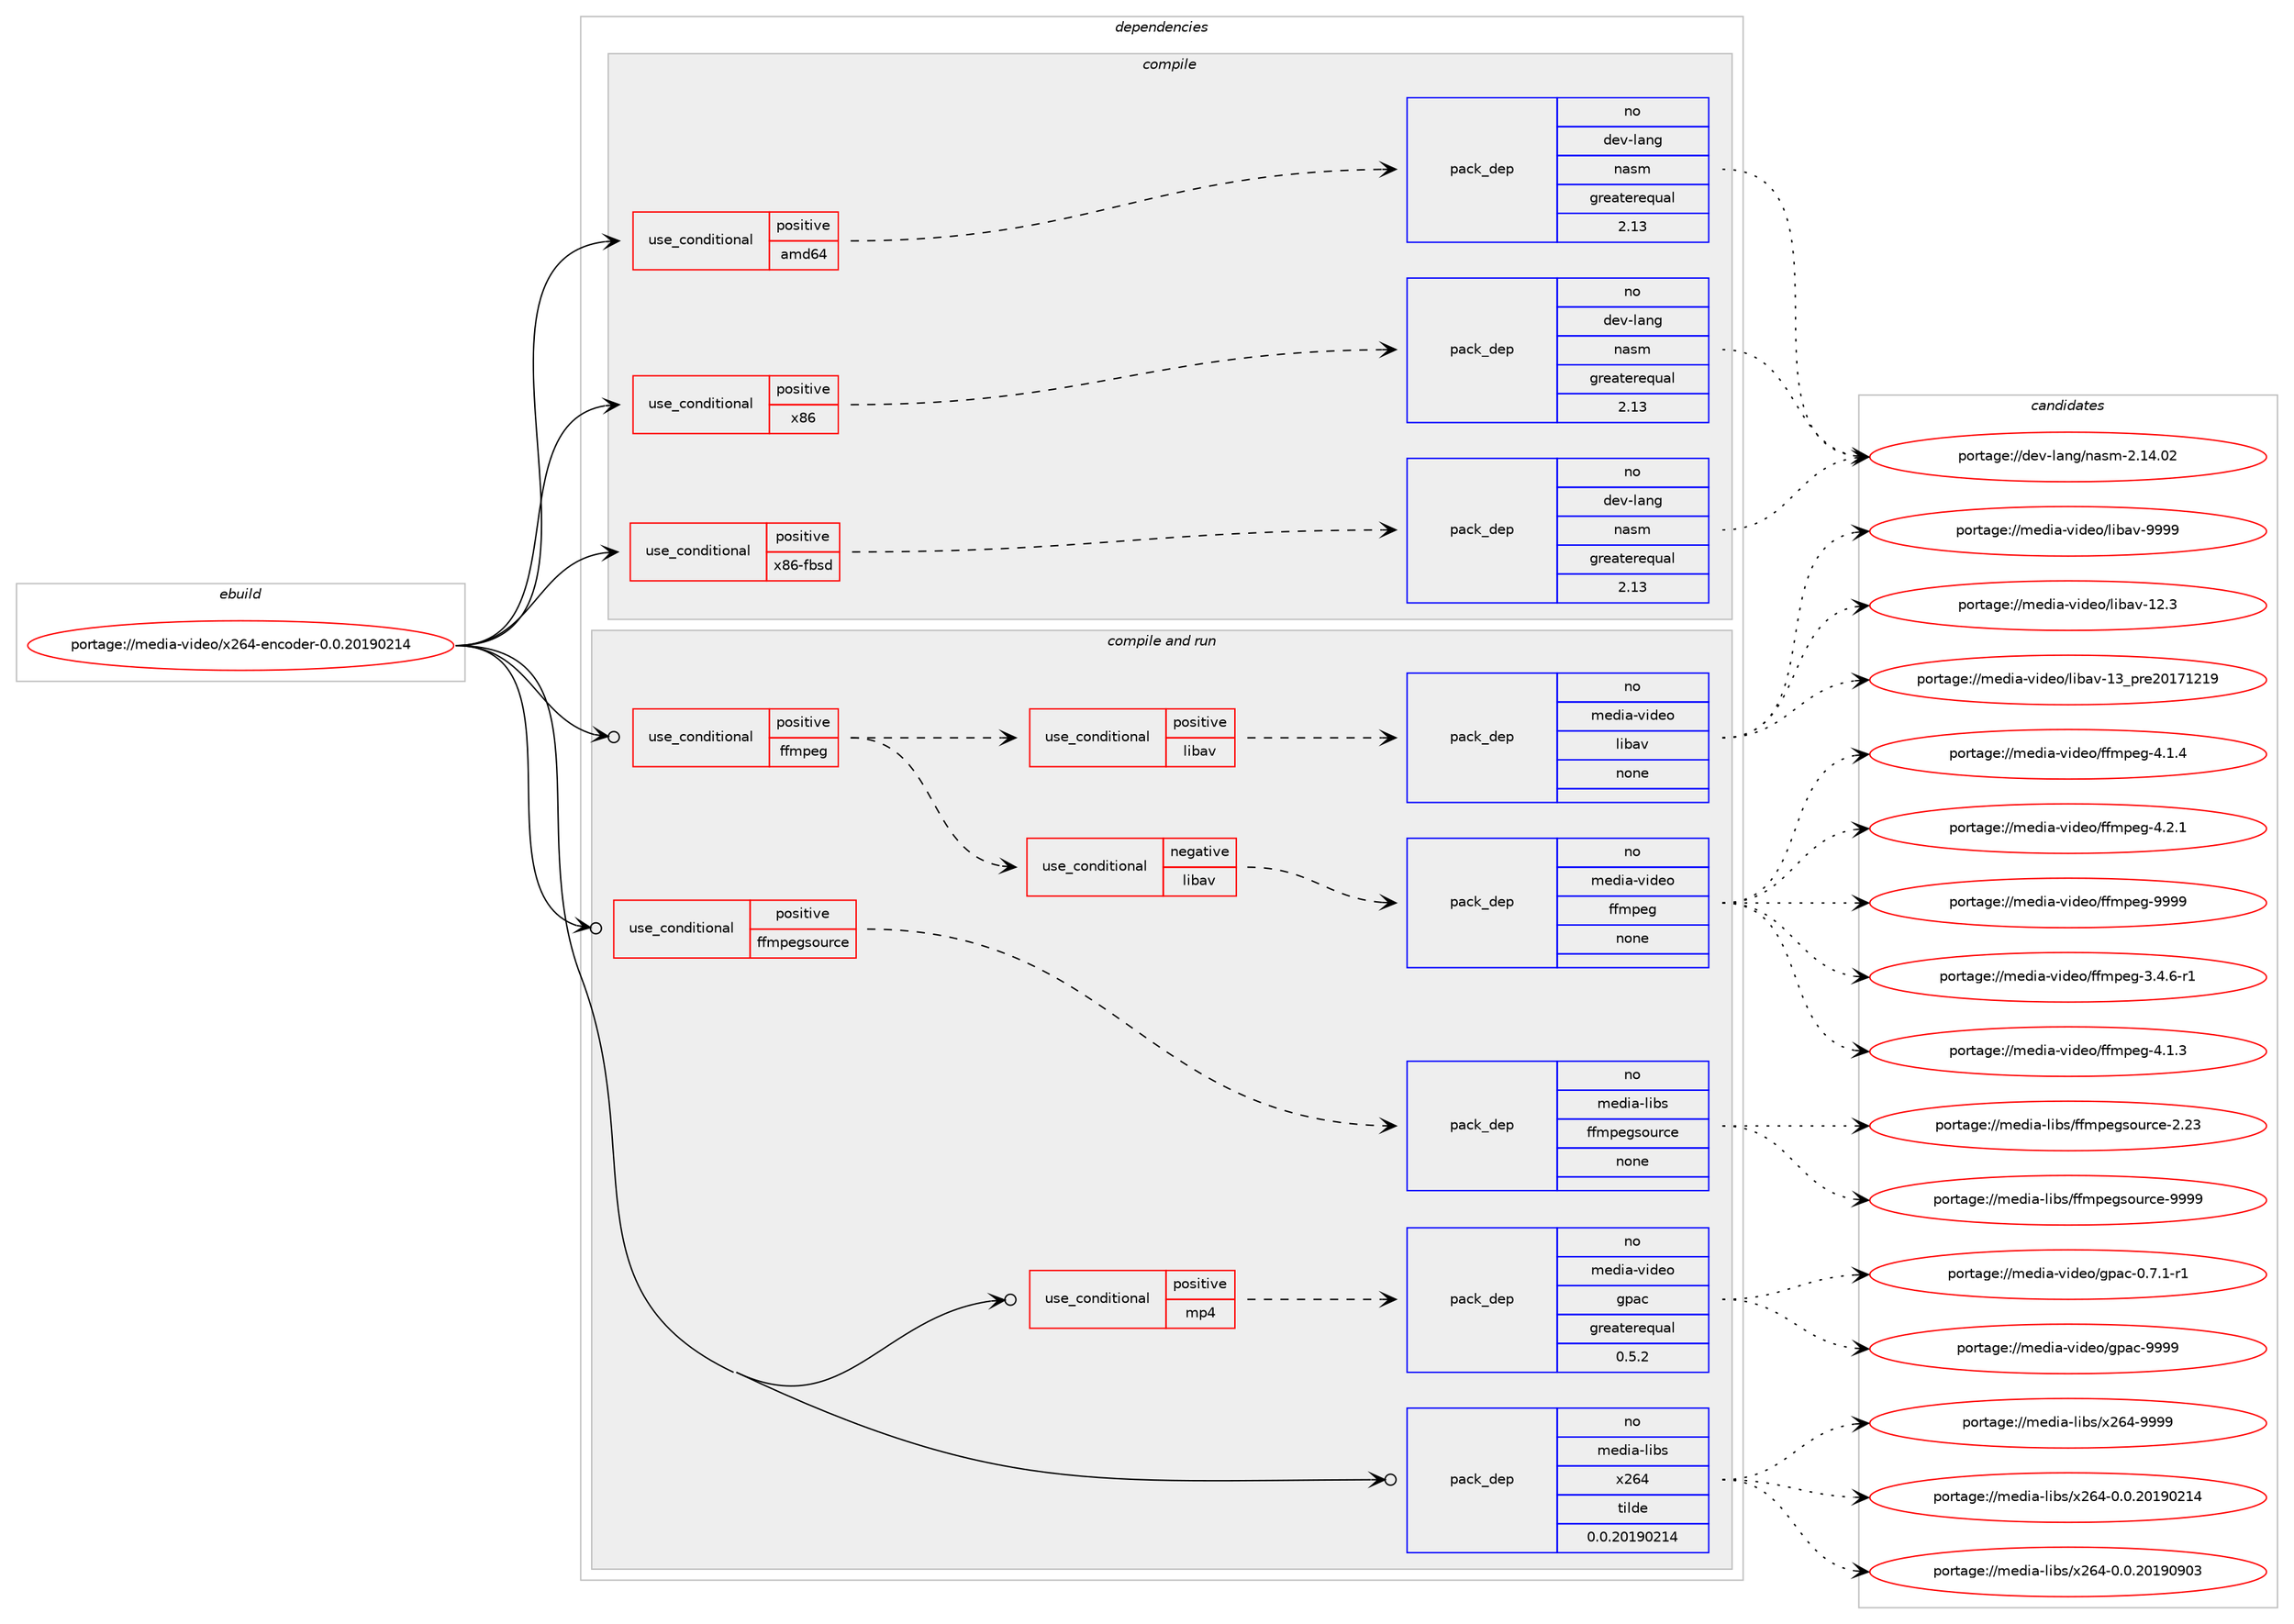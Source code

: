 digraph prolog {

# *************
# Graph options
# *************

newrank=true;
concentrate=true;
compound=true;
graph [rankdir=LR,fontname=Helvetica,fontsize=10,ranksep=1.5];#, ranksep=2.5, nodesep=0.2];
edge  [arrowhead=vee];
node  [fontname=Helvetica,fontsize=10];

# **********
# The ebuild
# **********

subgraph cluster_leftcol {
color=gray;
rank=same;
label=<<i>ebuild</i>>;
id [label="portage://media-video/x264-encoder-0.0.20190214", color=red, width=4, href="../media-video/x264-encoder-0.0.20190214.svg"];
}

# ****************
# The dependencies
# ****************

subgraph cluster_midcol {
color=gray;
label=<<i>dependencies</i>>;
subgraph cluster_compile {
fillcolor="#eeeeee";
style=filled;
label=<<i>compile</i>>;
subgraph cond85873 {
dependency344178 [label=<<TABLE BORDER="0" CELLBORDER="1" CELLSPACING="0" CELLPADDING="4"><TR><TD ROWSPAN="3" CELLPADDING="10">use_conditional</TD></TR><TR><TD>positive</TD></TR><TR><TD>amd64</TD></TR></TABLE>>, shape=none, color=red];
subgraph pack252679 {
dependency344179 [label=<<TABLE BORDER="0" CELLBORDER="1" CELLSPACING="0" CELLPADDING="4" WIDTH="220"><TR><TD ROWSPAN="6" CELLPADDING="30">pack_dep</TD></TR><TR><TD WIDTH="110">no</TD></TR><TR><TD>dev-lang</TD></TR><TR><TD>nasm</TD></TR><TR><TD>greaterequal</TD></TR><TR><TD>2.13</TD></TR></TABLE>>, shape=none, color=blue];
}
dependency344178:e -> dependency344179:w [weight=20,style="dashed",arrowhead="vee"];
}
id:e -> dependency344178:w [weight=20,style="solid",arrowhead="vee"];
subgraph cond85874 {
dependency344180 [label=<<TABLE BORDER="0" CELLBORDER="1" CELLSPACING="0" CELLPADDING="4"><TR><TD ROWSPAN="3" CELLPADDING="10">use_conditional</TD></TR><TR><TD>positive</TD></TR><TR><TD>x86</TD></TR></TABLE>>, shape=none, color=red];
subgraph pack252680 {
dependency344181 [label=<<TABLE BORDER="0" CELLBORDER="1" CELLSPACING="0" CELLPADDING="4" WIDTH="220"><TR><TD ROWSPAN="6" CELLPADDING="30">pack_dep</TD></TR><TR><TD WIDTH="110">no</TD></TR><TR><TD>dev-lang</TD></TR><TR><TD>nasm</TD></TR><TR><TD>greaterequal</TD></TR><TR><TD>2.13</TD></TR></TABLE>>, shape=none, color=blue];
}
dependency344180:e -> dependency344181:w [weight=20,style="dashed",arrowhead="vee"];
}
id:e -> dependency344180:w [weight=20,style="solid",arrowhead="vee"];
subgraph cond85875 {
dependency344182 [label=<<TABLE BORDER="0" CELLBORDER="1" CELLSPACING="0" CELLPADDING="4"><TR><TD ROWSPAN="3" CELLPADDING="10">use_conditional</TD></TR><TR><TD>positive</TD></TR><TR><TD>x86-fbsd</TD></TR></TABLE>>, shape=none, color=red];
subgraph pack252681 {
dependency344183 [label=<<TABLE BORDER="0" CELLBORDER="1" CELLSPACING="0" CELLPADDING="4" WIDTH="220"><TR><TD ROWSPAN="6" CELLPADDING="30">pack_dep</TD></TR><TR><TD WIDTH="110">no</TD></TR><TR><TD>dev-lang</TD></TR><TR><TD>nasm</TD></TR><TR><TD>greaterequal</TD></TR><TR><TD>2.13</TD></TR></TABLE>>, shape=none, color=blue];
}
dependency344182:e -> dependency344183:w [weight=20,style="dashed",arrowhead="vee"];
}
id:e -> dependency344182:w [weight=20,style="solid",arrowhead="vee"];
}
subgraph cluster_compileandrun {
fillcolor="#eeeeee";
style=filled;
label=<<i>compile and run</i>>;
subgraph cond85876 {
dependency344184 [label=<<TABLE BORDER="0" CELLBORDER="1" CELLSPACING="0" CELLPADDING="4"><TR><TD ROWSPAN="3" CELLPADDING="10">use_conditional</TD></TR><TR><TD>positive</TD></TR><TR><TD>ffmpeg</TD></TR></TABLE>>, shape=none, color=red];
subgraph cond85877 {
dependency344185 [label=<<TABLE BORDER="0" CELLBORDER="1" CELLSPACING="0" CELLPADDING="4"><TR><TD ROWSPAN="3" CELLPADDING="10">use_conditional</TD></TR><TR><TD>negative</TD></TR><TR><TD>libav</TD></TR></TABLE>>, shape=none, color=red];
subgraph pack252682 {
dependency344186 [label=<<TABLE BORDER="0" CELLBORDER="1" CELLSPACING="0" CELLPADDING="4" WIDTH="220"><TR><TD ROWSPAN="6" CELLPADDING="30">pack_dep</TD></TR><TR><TD WIDTH="110">no</TD></TR><TR><TD>media-video</TD></TR><TR><TD>ffmpeg</TD></TR><TR><TD>none</TD></TR><TR><TD></TD></TR></TABLE>>, shape=none, color=blue];
}
dependency344185:e -> dependency344186:w [weight=20,style="dashed",arrowhead="vee"];
}
dependency344184:e -> dependency344185:w [weight=20,style="dashed",arrowhead="vee"];
subgraph cond85878 {
dependency344187 [label=<<TABLE BORDER="0" CELLBORDER="1" CELLSPACING="0" CELLPADDING="4"><TR><TD ROWSPAN="3" CELLPADDING="10">use_conditional</TD></TR><TR><TD>positive</TD></TR><TR><TD>libav</TD></TR></TABLE>>, shape=none, color=red];
subgraph pack252683 {
dependency344188 [label=<<TABLE BORDER="0" CELLBORDER="1" CELLSPACING="0" CELLPADDING="4" WIDTH="220"><TR><TD ROWSPAN="6" CELLPADDING="30">pack_dep</TD></TR><TR><TD WIDTH="110">no</TD></TR><TR><TD>media-video</TD></TR><TR><TD>libav</TD></TR><TR><TD>none</TD></TR><TR><TD></TD></TR></TABLE>>, shape=none, color=blue];
}
dependency344187:e -> dependency344188:w [weight=20,style="dashed",arrowhead="vee"];
}
dependency344184:e -> dependency344187:w [weight=20,style="dashed",arrowhead="vee"];
}
id:e -> dependency344184:w [weight=20,style="solid",arrowhead="odotvee"];
subgraph cond85879 {
dependency344189 [label=<<TABLE BORDER="0" CELLBORDER="1" CELLSPACING="0" CELLPADDING="4"><TR><TD ROWSPAN="3" CELLPADDING="10">use_conditional</TD></TR><TR><TD>positive</TD></TR><TR><TD>ffmpegsource</TD></TR></TABLE>>, shape=none, color=red];
subgraph pack252684 {
dependency344190 [label=<<TABLE BORDER="0" CELLBORDER="1" CELLSPACING="0" CELLPADDING="4" WIDTH="220"><TR><TD ROWSPAN="6" CELLPADDING="30">pack_dep</TD></TR><TR><TD WIDTH="110">no</TD></TR><TR><TD>media-libs</TD></TR><TR><TD>ffmpegsource</TD></TR><TR><TD>none</TD></TR><TR><TD></TD></TR></TABLE>>, shape=none, color=blue];
}
dependency344189:e -> dependency344190:w [weight=20,style="dashed",arrowhead="vee"];
}
id:e -> dependency344189:w [weight=20,style="solid",arrowhead="odotvee"];
subgraph cond85880 {
dependency344191 [label=<<TABLE BORDER="0" CELLBORDER="1" CELLSPACING="0" CELLPADDING="4"><TR><TD ROWSPAN="3" CELLPADDING="10">use_conditional</TD></TR><TR><TD>positive</TD></TR><TR><TD>mp4</TD></TR></TABLE>>, shape=none, color=red];
subgraph pack252685 {
dependency344192 [label=<<TABLE BORDER="0" CELLBORDER="1" CELLSPACING="0" CELLPADDING="4" WIDTH="220"><TR><TD ROWSPAN="6" CELLPADDING="30">pack_dep</TD></TR><TR><TD WIDTH="110">no</TD></TR><TR><TD>media-video</TD></TR><TR><TD>gpac</TD></TR><TR><TD>greaterequal</TD></TR><TR><TD>0.5.2</TD></TR></TABLE>>, shape=none, color=blue];
}
dependency344191:e -> dependency344192:w [weight=20,style="dashed",arrowhead="vee"];
}
id:e -> dependency344191:w [weight=20,style="solid",arrowhead="odotvee"];
subgraph pack252686 {
dependency344193 [label=<<TABLE BORDER="0" CELLBORDER="1" CELLSPACING="0" CELLPADDING="4" WIDTH="220"><TR><TD ROWSPAN="6" CELLPADDING="30">pack_dep</TD></TR><TR><TD WIDTH="110">no</TD></TR><TR><TD>media-libs</TD></TR><TR><TD>x264</TD></TR><TR><TD>tilde</TD></TR><TR><TD>0.0.20190214</TD></TR></TABLE>>, shape=none, color=blue];
}
id:e -> dependency344193:w [weight=20,style="solid",arrowhead="odotvee"];
}
subgraph cluster_run {
fillcolor="#eeeeee";
style=filled;
label=<<i>run</i>>;
}
}

# **************
# The candidates
# **************

subgraph cluster_choices {
rank=same;
color=gray;
label=<<i>candidates</i>>;

subgraph choice252679 {
color=black;
nodesep=1;
choiceportage100101118451089711010347110971151094550464952464850 [label="portage://dev-lang/nasm-2.14.02", color=red, width=4,href="../dev-lang/nasm-2.14.02.svg"];
dependency344179:e -> choiceportage100101118451089711010347110971151094550464952464850:w [style=dotted,weight="100"];
}
subgraph choice252680 {
color=black;
nodesep=1;
choiceportage100101118451089711010347110971151094550464952464850 [label="portage://dev-lang/nasm-2.14.02", color=red, width=4,href="../dev-lang/nasm-2.14.02.svg"];
dependency344181:e -> choiceportage100101118451089711010347110971151094550464952464850:w [style=dotted,weight="100"];
}
subgraph choice252681 {
color=black;
nodesep=1;
choiceportage100101118451089711010347110971151094550464952464850 [label="portage://dev-lang/nasm-2.14.02", color=red, width=4,href="../dev-lang/nasm-2.14.02.svg"];
dependency344183:e -> choiceportage100101118451089711010347110971151094550464952464850:w [style=dotted,weight="100"];
}
subgraph choice252682 {
color=black;
nodesep=1;
choiceportage1091011001059745118105100101111471021021091121011034551465246544511449 [label="portage://media-video/ffmpeg-3.4.6-r1", color=red, width=4,href="../media-video/ffmpeg-3.4.6-r1.svg"];
choiceportage109101100105974511810510010111147102102109112101103455246494651 [label="portage://media-video/ffmpeg-4.1.3", color=red, width=4,href="../media-video/ffmpeg-4.1.3.svg"];
choiceportage109101100105974511810510010111147102102109112101103455246494652 [label="portage://media-video/ffmpeg-4.1.4", color=red, width=4,href="../media-video/ffmpeg-4.1.4.svg"];
choiceportage109101100105974511810510010111147102102109112101103455246504649 [label="portage://media-video/ffmpeg-4.2.1", color=red, width=4,href="../media-video/ffmpeg-4.2.1.svg"];
choiceportage1091011001059745118105100101111471021021091121011034557575757 [label="portage://media-video/ffmpeg-9999", color=red, width=4,href="../media-video/ffmpeg-9999.svg"];
dependency344186:e -> choiceportage1091011001059745118105100101111471021021091121011034551465246544511449:w [style=dotted,weight="100"];
dependency344186:e -> choiceportage109101100105974511810510010111147102102109112101103455246494651:w [style=dotted,weight="100"];
dependency344186:e -> choiceportage109101100105974511810510010111147102102109112101103455246494652:w [style=dotted,weight="100"];
dependency344186:e -> choiceportage109101100105974511810510010111147102102109112101103455246504649:w [style=dotted,weight="100"];
dependency344186:e -> choiceportage1091011001059745118105100101111471021021091121011034557575757:w [style=dotted,weight="100"];
}
subgraph choice252683 {
color=black;
nodesep=1;
choiceportage10910110010597451181051001011114710810598971184549504651 [label="portage://media-video/libav-12.3", color=red, width=4,href="../media-video/libav-12.3.svg"];
choiceportage1091011001059745118105100101111471081059897118454951951121141015048495549504957 [label="portage://media-video/libav-13_pre20171219", color=red, width=4,href="../media-video/libav-13_pre20171219.svg"];
choiceportage10910110010597451181051001011114710810598971184557575757 [label="portage://media-video/libav-9999", color=red, width=4,href="../media-video/libav-9999.svg"];
dependency344188:e -> choiceportage10910110010597451181051001011114710810598971184549504651:w [style=dotted,weight="100"];
dependency344188:e -> choiceportage1091011001059745118105100101111471081059897118454951951121141015048495549504957:w [style=dotted,weight="100"];
dependency344188:e -> choiceportage10910110010597451181051001011114710810598971184557575757:w [style=dotted,weight="100"];
}
subgraph choice252684 {
color=black;
nodesep=1;
choiceportage10910110010597451081059811547102102109112101103115111117114991014550465051 [label="portage://media-libs/ffmpegsource-2.23", color=red, width=4,href="../media-libs/ffmpegsource-2.23.svg"];
choiceportage10910110010597451081059811547102102109112101103115111117114991014557575757 [label="portage://media-libs/ffmpegsource-9999", color=red, width=4,href="../media-libs/ffmpegsource-9999.svg"];
dependency344190:e -> choiceportage10910110010597451081059811547102102109112101103115111117114991014550465051:w [style=dotted,weight="100"];
dependency344190:e -> choiceportage10910110010597451081059811547102102109112101103115111117114991014557575757:w [style=dotted,weight="100"];
}
subgraph choice252685 {
color=black;
nodesep=1;
choiceportage10910110010597451181051001011114710311297994548465546494511449 [label="portage://media-video/gpac-0.7.1-r1", color=red, width=4,href="../media-video/gpac-0.7.1-r1.svg"];
choiceportage10910110010597451181051001011114710311297994557575757 [label="portage://media-video/gpac-9999", color=red, width=4,href="../media-video/gpac-9999.svg"];
dependency344192:e -> choiceportage10910110010597451181051001011114710311297994548465546494511449:w [style=dotted,weight="100"];
dependency344192:e -> choiceportage10910110010597451181051001011114710311297994557575757:w [style=dotted,weight="100"];
}
subgraph choice252686 {
color=black;
nodesep=1;
choiceportage1091011001059745108105981154712050545245484648465048495748504952 [label="portage://media-libs/x264-0.0.20190214", color=red, width=4,href="../media-libs/x264-0.0.20190214.svg"];
choiceportage1091011001059745108105981154712050545245484648465048495748574851 [label="portage://media-libs/x264-0.0.20190903", color=red, width=4,href="../media-libs/x264-0.0.20190903.svg"];
choiceportage109101100105974510810598115471205054524557575757 [label="portage://media-libs/x264-9999", color=red, width=4,href="../media-libs/x264-9999.svg"];
dependency344193:e -> choiceportage1091011001059745108105981154712050545245484648465048495748504952:w [style=dotted,weight="100"];
dependency344193:e -> choiceportage1091011001059745108105981154712050545245484648465048495748574851:w [style=dotted,weight="100"];
dependency344193:e -> choiceportage109101100105974510810598115471205054524557575757:w [style=dotted,weight="100"];
}
}

}
